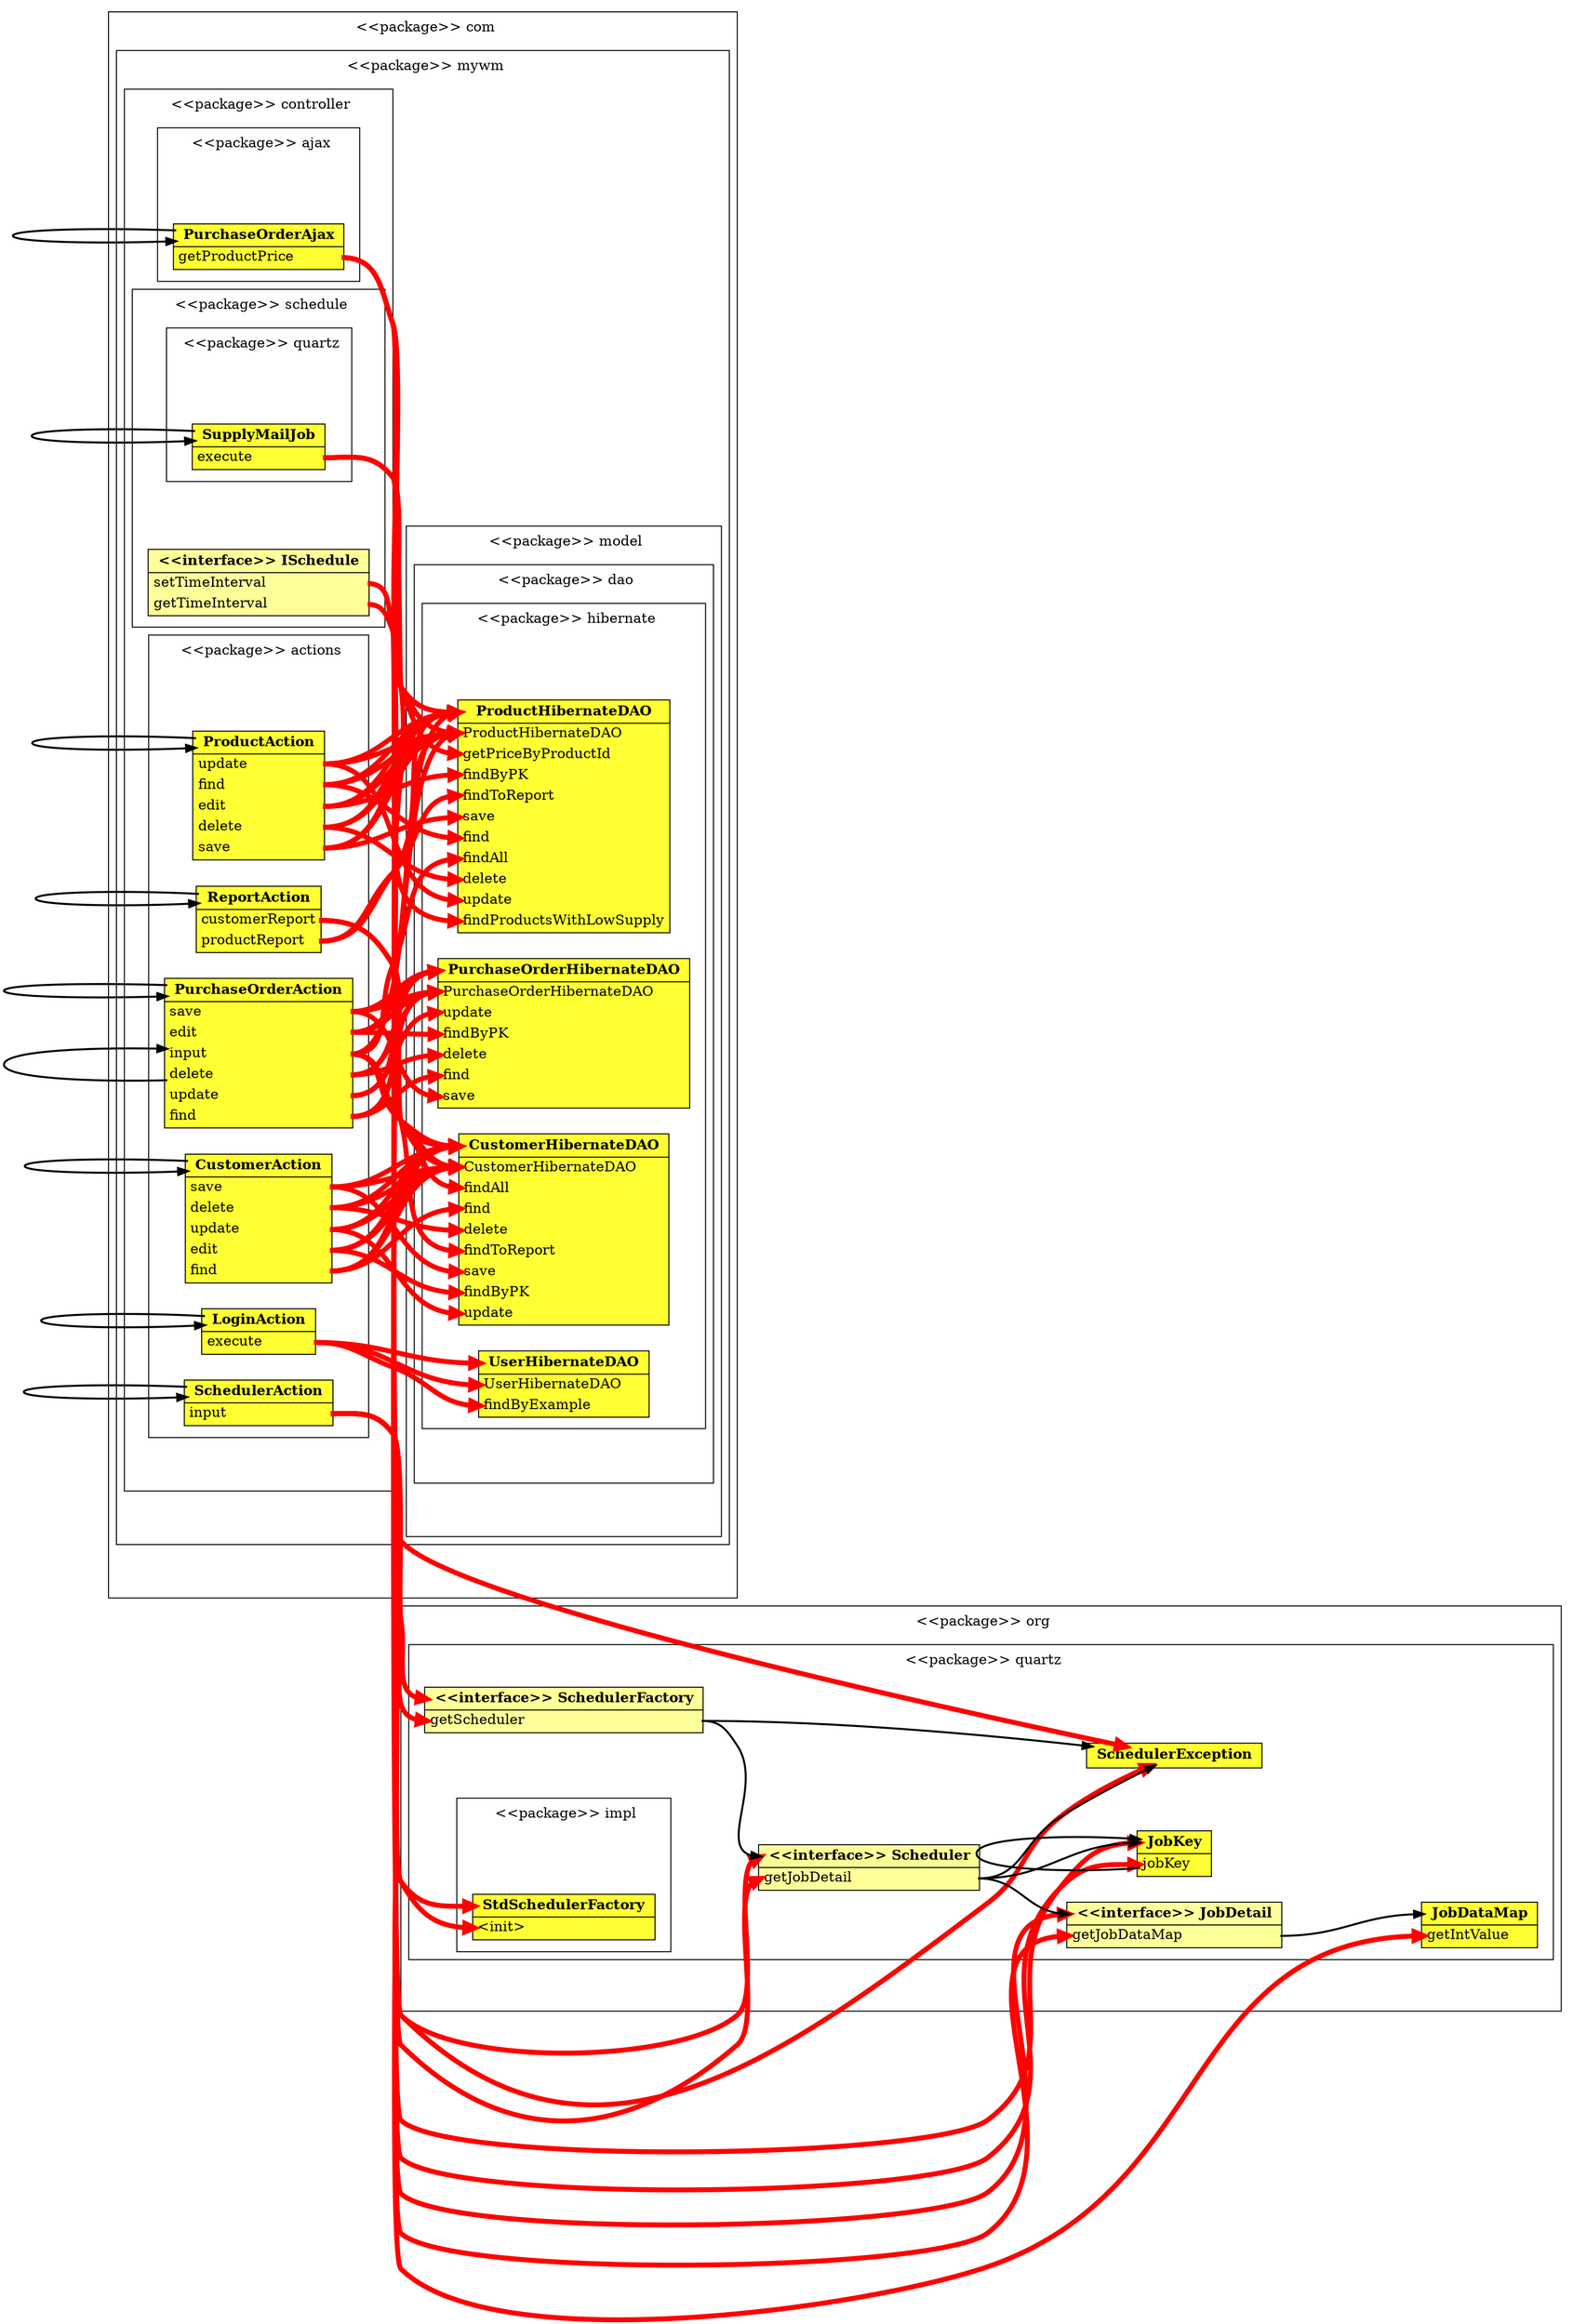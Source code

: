 digraph G{
rankdir=LR; ranksep=equally; compound=true
subgraph cluster1 { label=<<TABLE BORDER="0"><TR><TD BORDER="0" HREF="1" > &lt;&lt;package&gt;&gt; com
</TD></TR></TABLE>>; color=black;
nodeCluster1 [ shape=none, label="" ];
subgraph cluster2 { label=<<TABLE BORDER="0"><TR><TD BORDER="0" HREF="2" > &lt;&lt;package&gt;&gt; mywm
</TD></TR></TABLE>>; color=black;
nodeCluster2 [ shape=none, label="" ];
subgraph cluster3 { label=<<TABLE BORDER="0"><TR><TD BORDER="0" HREF="3" > &lt;&lt;package&gt;&gt; model
</TD></TR></TABLE>>; color=black;
nodeCluster3 [ shape=none, label="" ];
subgraph cluster157 { label=<<TABLE BORDER="0"><TR><TD BORDER="0" HREF="157" > &lt;&lt;package&gt;&gt; dao
</TD></TR></TABLE>>; color=black;
nodeCluster157 [ shape=none, label="" ];
subgraph cluster158 { label=<<TABLE BORDER="0"><TR><TD BORDER="0" HREF="158" > &lt;&lt;package&gt;&gt; hibernate
</TD></TR></TABLE>>; color=black;
nodeCluster158 [ shape=none, label="" ];
 174 [ label = <<TABLE BGCOLOR="#FFFF33"> <TR> <TD PORT="174" HREF="174" BORDER="0"> <B>ProductHibernateDAO </B></TD></TR>
<HR/>
<TR><TD PORT="175" HREF="175" ALIGN="LEFT" BORDER="0">ProductHibernateDAO</TD></TR>
<TR><TD PORT="437" HREF="437" ALIGN="LEFT" BORDER="0">getPriceByProductId</TD></TR>
<TR><TD PORT="383" HREF="383" ALIGN="LEFT" BORDER="0">findByPK</TD></TR>
<TR><TD PORT="470" HREF="470" ALIGN="LEFT" BORDER="0">findToReport</TD></TR>
<TR><TD PORT="377" HREF="377" ALIGN="LEFT" BORDER="0">save</TD></TR>
<TR><TD PORT="375" HREF="375" ALIGN="LEFT" BORDER="0">find</TD></TR>
<TR><TD PORT="407" HREF="407" ALIGN="LEFT" BORDER="0">findAll</TD></TR>
<TR><TD PORT="381" HREF="381" ALIGN="LEFT" BORDER="0">delete</TD></TR>
<TR><TD PORT="379" HREF="379" ALIGN="LEFT" BORDER="0">update</TD></TR>
<TR><TD PORT="468" HREF="468" ALIGN="LEFT" BORDER="0">findProductsWithLowSupply</TD></TR>
</TABLE>>, shape = "none" ];
 177 [ label = <<TABLE BGCOLOR="#FFFF33"> <TR> <TD PORT="177" HREF="177" BORDER="0"> <B>PurchaseOrderHibernateDAO </B></TD></TR>
<HR/>
<TR><TD PORT="178" HREF="178" ALIGN="LEFT" BORDER="0">PurchaseOrderHibernateDAO</TD></TR>
<TR><TD PORT="277" HREF="277" ALIGN="LEFT" BORDER="0">update</TD></TR>
<TR><TD PORT="281" HREF="281" ALIGN="LEFT" BORDER="0">findByPK</TD></TR>
<TR><TD PORT="279" HREF="279" ALIGN="LEFT" BORDER="0">delete</TD></TR>
<TR><TD PORT="244" HREF="244" ALIGN="LEFT" BORDER="0">find</TD></TR>
<TR><TD PORT="275" HREF="275" ALIGN="LEFT" BORDER="0">save</TD></TR>
</TABLE>>, shape = "none" ];
 72 [ label = <<TABLE BGCOLOR="#FFFF33"> <TR> <TD PORT="72" HREF="72" BORDER="0"> <B>CustomerHibernateDAO </B></TD></TR>
<HR/>
<TR><TD PORT="73" HREF="73" ALIGN="LEFT" BORDER="0">CustomerHibernateDAO</TD></TR>
<TR><TD PORT="309" HREF="309" ALIGN="LEFT" BORDER="0">findAll</TD></TR>
<TR><TD PORT="75" HREF="75" ALIGN="LEFT" BORDER="0">find</TD></TR>
<TR><TD PORT="87" HREF="87" ALIGN="LEFT" BORDER="0">delete</TD></TR>
<TR><TD PORT="310" HREF="310" ALIGN="LEFT" BORDER="0">findToReport</TD></TR>
<TR><TD PORT="80" HREF="80" ALIGN="LEFT" BORDER="0">save</TD></TR>
<TR><TD PORT="91" HREF="91" ALIGN="LEFT" BORDER="0">findByPK</TD></TR>
<TR><TD PORT="85" HREF="85" ALIGN="LEFT" BORDER="0">update</TD></TR>
</TABLE>>, shape = "none" ];
 171 [ label = <<TABLE BGCOLOR="#FFFF33"> <TR> <TD PORT="171" HREF="171" BORDER="0"> <B>UserHibernateDAO </B></TD></TR>
<HR/>
<TR><TD PORT="172" HREF="172" ALIGN="LEFT" BORDER="0">UserHibernateDAO</TD></TR>
<TR><TD PORT="325" HREF="325" ALIGN="LEFT" BORDER="0">findByExample</TD></TR>
</TABLE>>, shape = "none" ];
}
}
}
subgraph cluster37 { label=<<TABLE BORDER="0"><TR><TD BORDER="0" HREF="37" > &lt;&lt;package&gt;&gt; controller
</TD></TR></TABLE>>; color=black;
nodeCluster37 [ shape=none, label="" ];
subgraph cluster38 { label=<<TABLE BORDER="0"><TR><TD BORDER="0" HREF="38" > &lt;&lt;package&gt;&gt; actions
</TD></TR></TABLE>>; color=black;
nodeCluster38 [ shape=none, label="" ];
 393 [ label = <<TABLE BGCOLOR="#FFFF33"> <TR> <TD PORT="393" HREF="393" BORDER="0"> <B>PurchaseOrderAction </B></TD></TR>
<HR/>
<TR><TD PORT="409" HREF="409" ALIGN="LEFT" BORDER="0">save</TD></TR>
<TR><TD PORT="414" HREF="414" ALIGN="LEFT" BORDER="0">edit</TD></TR>
<TR><TD PORT="406" HREF="406" ALIGN="LEFT" BORDER="0">input</TD></TR>
<TR><TD PORT="413" HREF="413" ALIGN="LEFT" BORDER="0">delete</TD></TR>
<TR><TD PORT="412" HREF="412" ALIGN="LEFT" BORDER="0">update</TD></TR>
<TR><TD PORT="408" HREF="408" ALIGN="LEFT" BORDER="0">find</TD></TR>
</TABLE>>, shape = "none" ];
 360 [ label = <<TABLE BGCOLOR="#FFFF33"> <TR> <TD PORT="360" HREF="360" BORDER="0"> <B>ProductAction </B></TD></TR>
<HR/>
<TR><TD PORT="378" HREF="378" ALIGN="LEFT" BORDER="0">update</TD></TR>
<TR><TD PORT="374" HREF="374" ALIGN="LEFT" BORDER="0">find</TD></TR>
<TR><TD PORT="382" HREF="382" ALIGN="LEFT" BORDER="0">edit</TD></TR>
<TR><TD PORT="380" HREF="380" ALIGN="LEFT" BORDER="0">delete</TD></TR>
<TR><TD PORT="376" HREF="376" ALIGN="LEFT" BORDER="0">save</TD></TR>
</TABLE>>, shape = "none" ];
 39 [ label = <<TABLE BGCOLOR="#FFFF33"> <TR> <TD PORT="39" HREF="39" BORDER="0"> <B>CustomerAction </B></TD></TR>
<HR/>
<TR><TD PORT="79" HREF="79" ALIGN="LEFT" BORDER="0">save</TD></TR>
<TR><TD PORT="86" HREF="86" ALIGN="LEFT" BORDER="0">delete</TD></TR>
<TR><TD PORT="84" HREF="84" ALIGN="LEFT" BORDER="0">update</TD></TR>
<TR><TD PORT="88" HREF="88" ALIGN="LEFT" BORDER="0">edit</TD></TR>
<TR><TD PORT="69" HREF="69" ALIGN="LEFT" BORDER="0">find</TD></TR>
</TABLE>>, shape = "none" ];
 502 [ label = <<TABLE BGCOLOR="#FFFF33"> <TR> <TD PORT="502" HREF="502" BORDER="0"> <B>ReportAction </B></TD></TR>
<HR/>
<TR><TD PORT="516" HREF="516" ALIGN="LEFT" BORDER="0">customerReport</TD></TR>
<TR><TD PORT="508" HREF="508" ALIGN="LEFT" BORDER="0">productReport</TD></TR>
</TABLE>>, shape = "none" ];
 319 [ label = <<TABLE BGCOLOR="#FFFF33"> <TR> <TD PORT="319" HREF="319" BORDER="0"> <B>LoginAction </B></TD></TR>
<HR/>
<TR><TD PORT="324" HREF="324" ALIGN="LEFT" BORDER="0">execute</TD></TR>
</TABLE>>, shape = "none" ];
 232 [ label = <<TABLE BGCOLOR="#FFFF33"> <TR> <TD PORT="232" HREF="232" BORDER="0"> <B>SchedulerAction </B></TD></TR>
<HR/>
<TR><TD PORT="238" HREF="238" ALIGN="LEFT" BORDER="0">input</TD></TR>
</TABLE>>, shape = "none" ];
}
subgraph cluster193 { label=<<TABLE BORDER="0"><TR><TD BORDER="0" HREF="193" > &lt;&lt;package&gt;&gt; schedule
</TD></TR></TABLE>>; color=black;
nodeCluster193 [ shape=none, label="" ];
subgraph cluster194 { label=<<TABLE BORDER="0"><TR><TD BORDER="0" HREF="194" > &lt;&lt;package&gt;&gt; quartz
</TD></TR></TABLE>>; color=black;
nodeCluster194 [ shape=none, label="" ];
 216 [ label = <<TABLE BGCOLOR="#FFFF33"> <TR> <TD PORT="216" HREF="216" BORDER="0"> <B>SupplyMailJob </B></TD></TR>
<HR/>
<TR><TD PORT="476" HREF="476" ALIGN="LEFT" BORDER="0">execute</TD></TR>
</TABLE>>, shape = "none" ];
}
 196 [ label = <<TABLE BGCOLOR="#FFFF99"> <TR> <TD PORT="196" HREF="196" BORDER="0"> <B>&lt;&lt;interface&gt;&gt; ISchedule </B></TD></TR>
<HR/>
<TR><TD PORT="242" HREF="242" ALIGN="LEFT" BORDER="0">setTimeInterval</TD></TR>
<TR><TD PORT="385" HREF="385" ALIGN="LEFT" BORDER="0">getTimeInterval</TD></TR>
</TABLE>>, shape = "none" ];
}
subgraph cluster433 { label=<<TABLE BORDER="0"><TR><TD BORDER="0" HREF="433" > &lt;&lt;package&gt;&gt; ajax
</TD></TR></TABLE>>; color=black;
nodeCluster433 [ shape=none, label="" ];
 434 [ label = <<TABLE BGCOLOR="#FFFF33"> <TR> <TD PORT="434" HREF="434" BORDER="0"> <B>PurchaseOrderAjax </B></TD></TR>
<HR/>
<TR><TD PORT="436" HREF="436" ALIGN="LEFT" BORDER="0">getProductPrice</TD></TR>
</TABLE>>, shape = "none" ];
}
}
}
}
subgraph cluster522 { label=<<TABLE BORDER="0"><TR><TD BORDER="0" HREF="522" > &lt;&lt;package&gt;&gt; org
</TD></TR></TABLE>>; color=black;
nodeCluster522 [ shape=none, label="" ];
subgraph cluster545 { label=<<TABLE BORDER="0"><TR><TD BORDER="0" HREF="545" > &lt;&lt;package&gt;&gt; quartz
</TD></TR></TABLE>>; color=black;
nodeCluster545 [ shape=none, label="" ];
 202 [ label = <<TABLE BGCOLOR="#FFFF99"> <TR> <TD PORT="202" HREF="202" BORDER="0"> <B>&lt;&lt;interface&gt;&gt; Scheduler </B></TD></TR>
<HR/>
<TR><TD PORT="205" HREF="205" ALIGN="LEFT" BORDER="0">getJobDetail</TD></TR>
</TABLE>>, shape = "none" ];
 206 [ label = <<TABLE BGCOLOR="#FFFF33"> <TR> <TD PORT="206" HREF="206" BORDER="0"> <B>JobKey </B></TD></TR>
<HR/>
<TR><TD PORT="207" HREF="207" ALIGN="LEFT" BORDER="0">jobKey</TD></TR>
</TABLE>>, shape = "none" ];
subgraph cluster546 { label=<<TABLE BORDER="0"><TR><TD BORDER="0" HREF="546" > &lt;&lt;package&gt;&gt; impl
</TD></TR></TABLE>>; color=black;
nodeCluster546 [ shape=none, label="" ];
 200 [ label = <<TABLE BGCOLOR="#FFFF33"> <TR> <TD PORT="200" HREF="200" BORDER="0"> <B>StdSchedulerFactory </B></TD></TR>
<HR/>
<TR><TD PORT="201" HREF="201" ALIGN="LEFT" BORDER="0">&lt;init&gt;</TD></TR>
</TABLE>>, shape = "none" ];
}
 204 [ label = <<TABLE BGCOLOR="#FFFF99"> <TR> <TD PORT="204" HREF="204" BORDER="0"> <B>&lt;&lt;interface&gt;&gt; JobDetail </B></TD></TR>
<HR/>
<TR><TD PORT="208" HREF="208" ALIGN="LEFT" BORDER="0">getJobDataMap</TD></TR>
</TABLE>>, shape = "none" ];
 198 [ label = <<TABLE BGCOLOR="#FFFF33"> <TR> <TD PORT="198" HREF="198" BORDER="0"> <B>SchedulerException </B></TD></TR>
</TABLE>>, shape = "none" ];
 199 [ label = <<TABLE BGCOLOR="#FFFF99"> <TR> <TD PORT="199" HREF="199" BORDER="0"> <B>&lt;&lt;interface&gt;&gt; SchedulerFactory </B></TD></TR>
<HR/>
<TR><TD PORT="203" HREF="203" ALIGN="LEFT" BORDER="0">getScheduler</TD></TR>
</TABLE>>, shape = "none" ];
 210 [ label = <<TABLE BGCOLOR="#FFFF33"> <TR> <TD PORT="210" HREF="210" BORDER="0"> <B>JobDataMap </B></TD></TR>
<HR/>
<TR><TD PORT="209" HREF="209" ALIGN="LEFT" BORDER="0">getIntValue</TD></TR>
</TABLE>>, shape = "none" ];
}
}
232:232 -> 232:232[ style = bold, arrowhead = normal, color = black, penwidth = 2];
39:79 -> 72:72[ style = bold, arrowhead = normal, color = red, penwidth = 5];
39:79 -> 72:80[ style = bold, arrowhead = normal, color = red, penwidth = 5];
39:79 -> 72:73[ style = bold, arrowhead = normal, color = red, penwidth = 5];
196:242 -> 198:198[ style = bold, arrowhead = normal, color = red, penwidth = 5];
206:207 -> 206:206[ style = bold, arrowhead = normal, color = black, penwidth = 2];
360:378 -> 174:175[ style = bold, arrowhead = normal, color = red, penwidth = 5];
360:378 -> 174:174[ style = bold, arrowhead = normal, color = red, penwidth = 5];
360:378 -> 174:379[ style = bold, arrowhead = normal, color = red, penwidth = 5];
319:319 -> 319:319[ style = bold, arrowhead = normal, color = black, penwidth = 2];
199:203 -> 198:198[ style = bold, arrowhead = normal, color = black, penwidth = 2];
199:203 -> 202:202[ style = bold, arrowhead = normal, color = black, penwidth = 2];
502:502 -> 502:502[ style = bold, arrowhead = normal, color = black, penwidth = 2];
393:409 -> 177:178[ style = bold, arrowhead = normal, color = red, penwidth = 5];
393:409 -> 177:177[ style = bold, arrowhead = normal, color = red, penwidth = 5];
393:409 -> 177:275[ style = bold, arrowhead = normal, color = red, penwidth = 5];
393:414 -> 177:178[ style = bold, arrowhead = normal, color = red, penwidth = 5];
393:414 -> 177:177[ style = bold, arrowhead = normal, color = red, penwidth = 5];
393:414 -> 177:281[ style = bold, arrowhead = normal, color = red, penwidth = 5];
502:516 -> 72:72[ style = bold, arrowhead = normal, color = red, penwidth = 5];
502:516 -> 72:310[ style = bold, arrowhead = normal, color = red, penwidth = 5];
502:516 -> 72:73[ style = bold, arrowhead = normal, color = red, penwidth = 5];
360:374 -> 174:175[ style = bold, arrowhead = normal, color = red, penwidth = 5];
360:374 -> 174:375[ style = bold, arrowhead = normal, color = red, penwidth = 5];
360:374 -> 174:174[ style = bold, arrowhead = normal, color = red, penwidth = 5];
204:208 -> 210:210[ style = bold, arrowhead = normal, color = black, penwidth = 2];
434:434 -> 434:434[ style = bold, arrowhead = normal, color = black, penwidth = 2];
39:39 -> 39:39[ style = bold, arrowhead = normal, color = black, penwidth = 2];
393:406 -> 72:309[ style = bold, arrowhead = normal, color = red, penwidth = 5];
393:406 -> 174:175[ style = bold, arrowhead = normal, color = red, penwidth = 5];
393:406 -> 72:72[ style = bold, arrowhead = normal, color = red, penwidth = 5];
393:406 -> 72:73[ style = bold, arrowhead = normal, color = red, penwidth = 5];
393:406 -> 174:407[ style = bold, arrowhead = normal, color = red, penwidth = 5];
393:406 -> 174:174[ style = bold, arrowhead = normal, color = red, penwidth = 5];
39:86 -> 72:87[ style = bold, arrowhead = normal, color = red, penwidth = 5];
39:86 -> 72:72[ style = bold, arrowhead = normal, color = red, penwidth = 5];
39:86 -> 72:73[ style = bold, arrowhead = normal, color = red, penwidth = 5];
360:382 -> 174:383[ style = bold, arrowhead = normal, color = red, penwidth = 5];
360:382 -> 174:175[ style = bold, arrowhead = normal, color = red, penwidth = 5];
360:382 -> 174:174[ style = bold, arrowhead = normal, color = red, penwidth = 5];
393:413 -> 177:178[ style = bold, arrowhead = normal, color = red, penwidth = 5];
393:413 -> 177:177[ style = bold, arrowhead = normal, color = red, penwidth = 5];
393:413 -> 393:406[ style = bold, arrowhead = normal, color = black, penwidth = 2];
393:413 -> 177:279[ style = bold, arrowhead = normal, color = red, penwidth = 5];
393:412 -> 177:277[ style = bold, arrowhead = normal, color = red, penwidth = 5];
393:412 -> 177:178[ style = bold, arrowhead = normal, color = red, penwidth = 5];
393:412 -> 177:177[ style = bold, arrowhead = normal, color = red, penwidth = 5];
502:508 -> 174:175[ style = bold, arrowhead = normal, color = red, penwidth = 5];
502:508 -> 174:470[ style = bold, arrowhead = normal, color = red, penwidth = 5];
502:508 -> 174:174[ style = bold, arrowhead = normal, color = red, penwidth = 5];
202:205 -> 198:198[ style = bold, arrowhead = normal, color = black, penwidth = 2];
202:205 -> 206:206[ style = bold, arrowhead = normal, color = black, penwidth = 2];
202:205 -> 204:204[ style = bold, arrowhead = normal, color = black, penwidth = 2];
360:360 -> 360:360[ style = bold, arrowhead = normal, color = black, penwidth = 2];
393:393 -> 393:393[ style = bold, arrowhead = normal, color = black, penwidth = 2];
216:476 -> 174:175[ style = bold, arrowhead = normal, color = red, penwidth = 5];
216:476 -> 174:174[ style = bold, arrowhead = normal, color = red, penwidth = 5];
216:476 -> 174:468[ style = bold, arrowhead = normal, color = red, penwidth = 5];
319:324 -> 171:171[ style = bold, arrowhead = normal, color = red, penwidth = 5];
319:324 -> 171:172[ style = bold, arrowhead = normal, color = red, penwidth = 5];
319:324 -> 171:325[ style = bold, arrowhead = normal, color = red, penwidth = 5];
360:380 -> 174:175[ style = bold, arrowhead = normal, color = red, penwidth = 5];
360:380 -> 174:381[ style = bold, arrowhead = normal, color = red, penwidth = 5];
360:380 -> 174:174[ style = bold, arrowhead = normal, color = red, penwidth = 5];
39:84 -> 72:72[ style = bold, arrowhead = normal, color = red, penwidth = 5];
39:84 -> 72:73[ style = bold, arrowhead = normal, color = red, penwidth = 5];
39:84 -> 72:85[ style = bold, arrowhead = normal, color = red, penwidth = 5];
232:238 -> 200:200[ style = bold, arrowhead = normal, color = red, penwidth = 5];
232:238 -> 206:207[ style = bold, arrowhead = normal, color = red, penwidth = 5];
232:238 -> 199:203[ style = bold, arrowhead = normal, color = red, penwidth = 5];
232:238 -> 199:199[ style = bold, arrowhead = normal, color = red, penwidth = 5];
232:238 -> 210:209[ style = bold, arrowhead = normal, color = red, penwidth = 5];
232:238 -> 204:208[ style = bold, arrowhead = normal, color = red, penwidth = 5];
232:238 -> 204:204[ style = bold, arrowhead = normal, color = red, penwidth = 5];
232:238 -> 202:205[ style = bold, arrowhead = normal, color = red, penwidth = 5];
232:238 -> 200:201[ style = bold, arrowhead = normal, color = red, penwidth = 5];
232:238 -> 206:206[ style = bold, arrowhead = normal, color = red, penwidth = 5];
232:238 -> 202:202[ style = bold, arrowhead = normal, color = red, penwidth = 5];
360:376 -> 174:175[ style = bold, arrowhead = normal, color = red, penwidth = 5];
360:376 -> 174:377[ style = bold, arrowhead = normal, color = red, penwidth = 5];
360:376 -> 174:174[ style = bold, arrowhead = normal, color = red, penwidth = 5];
216:216 -> 216:216[ style = bold, arrowhead = normal, color = black, penwidth = 2];
434:436 -> 174:437[ style = bold, arrowhead = normal, color = red, penwidth = 5];
434:436 -> 174:175[ style = bold, arrowhead = normal, color = red, penwidth = 5];
434:436 -> 174:174[ style = bold, arrowhead = normal, color = red, penwidth = 5];
196:385 -> 198:198[ style = bold, arrowhead = normal, color = red, penwidth = 5];
393:408 -> 177:178[ style = bold, arrowhead = normal, color = red, penwidth = 5];
393:408 -> 177:177[ style = bold, arrowhead = normal, color = red, penwidth = 5];
393:408 -> 177:244[ style = bold, arrowhead = normal, color = red, penwidth = 5];
39:88 -> 72:72[ style = bold, arrowhead = normal, color = red, penwidth = 5];
39:88 -> 72:91[ style = bold, arrowhead = normal, color = red, penwidth = 5];
39:88 -> 72:73[ style = bold, arrowhead = normal, color = red, penwidth = 5];
39:69 -> 72:75[ style = bold, arrowhead = normal, color = red, penwidth = 5];
39:69 -> 72:72[ style = bold, arrowhead = normal, color = red, penwidth = 5];
39:69 -> 72:73[ style = bold, arrowhead = normal, color = red, penwidth = 5];
}
